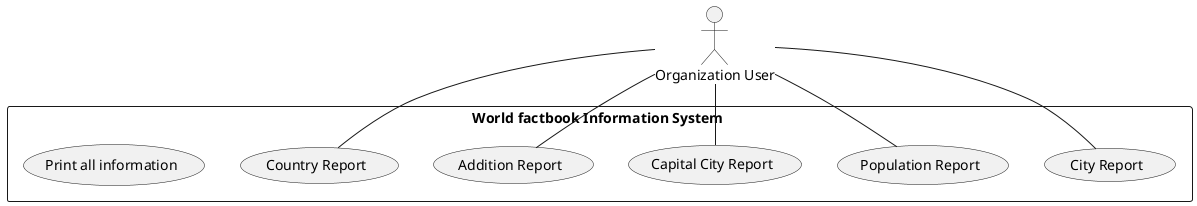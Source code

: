 @startuml
'Start PlantUML
'Use Cases using in DevOps help to solve the problems and improve performance of the system.

actor user as "Organization User"

'Defined the system using rectangles

'rectangle Database

rectangle "World factbook Information System " {
    usecase UC1 as "Country Report"
    usecase UC2 as "City Report"
    usecase UC3 as "Population Report"
    usecase UC4 as "Capital City Report"
    usecase UC5 as "Addition Report"



    usecase UCa as "Print all information"

'To provide a name for usecases (use case UC1 as use case 1)

    user--UC1
    user - UC2
    user - UC3
    user - UC4
'    UC4 ..> UCa : include
'    UC4 - Database
    user - UC5
'    UC5 ..> UCa : include
'    UC5 - Database
'    user - UC6
''    UC6 ..> UCa : include
''    UC6 - Database
'    user - UC7
''    UC7 ..> UCa : include
''    UC7 - Database
'    user - UC8
''    UC8 ..> UCa : include
''    UC8 - Database
'    user - UC9
''    UC9 ..> UCa : include
''    UC9 - Database
'    user - UC10
''    UC10 ..> UCa : include
''    UC10 - Database
'    user - UC11
''    UC11 ..> UCa : include
''    UC11 - Database
'    user - UC12
''    UC12 ..> UCa : include
''    UC12 - Database
'    user - UC13
''    UC13 ..> UCa : include
''    UC13 - Database
'    user - UC14
''    UC14 ..> UCa : include
''    UC14 - Database
'    user - UC15
''    UC15 ..> UCa : include
''    UC15 - Database
'    user - UC16
''    UC16 ..> UCa : include
''    UC16 - Database
'    user - UC17
''    UC17 ..> UCa : include
''    UC17 - Database

}
'End PlantUML
@enduml

